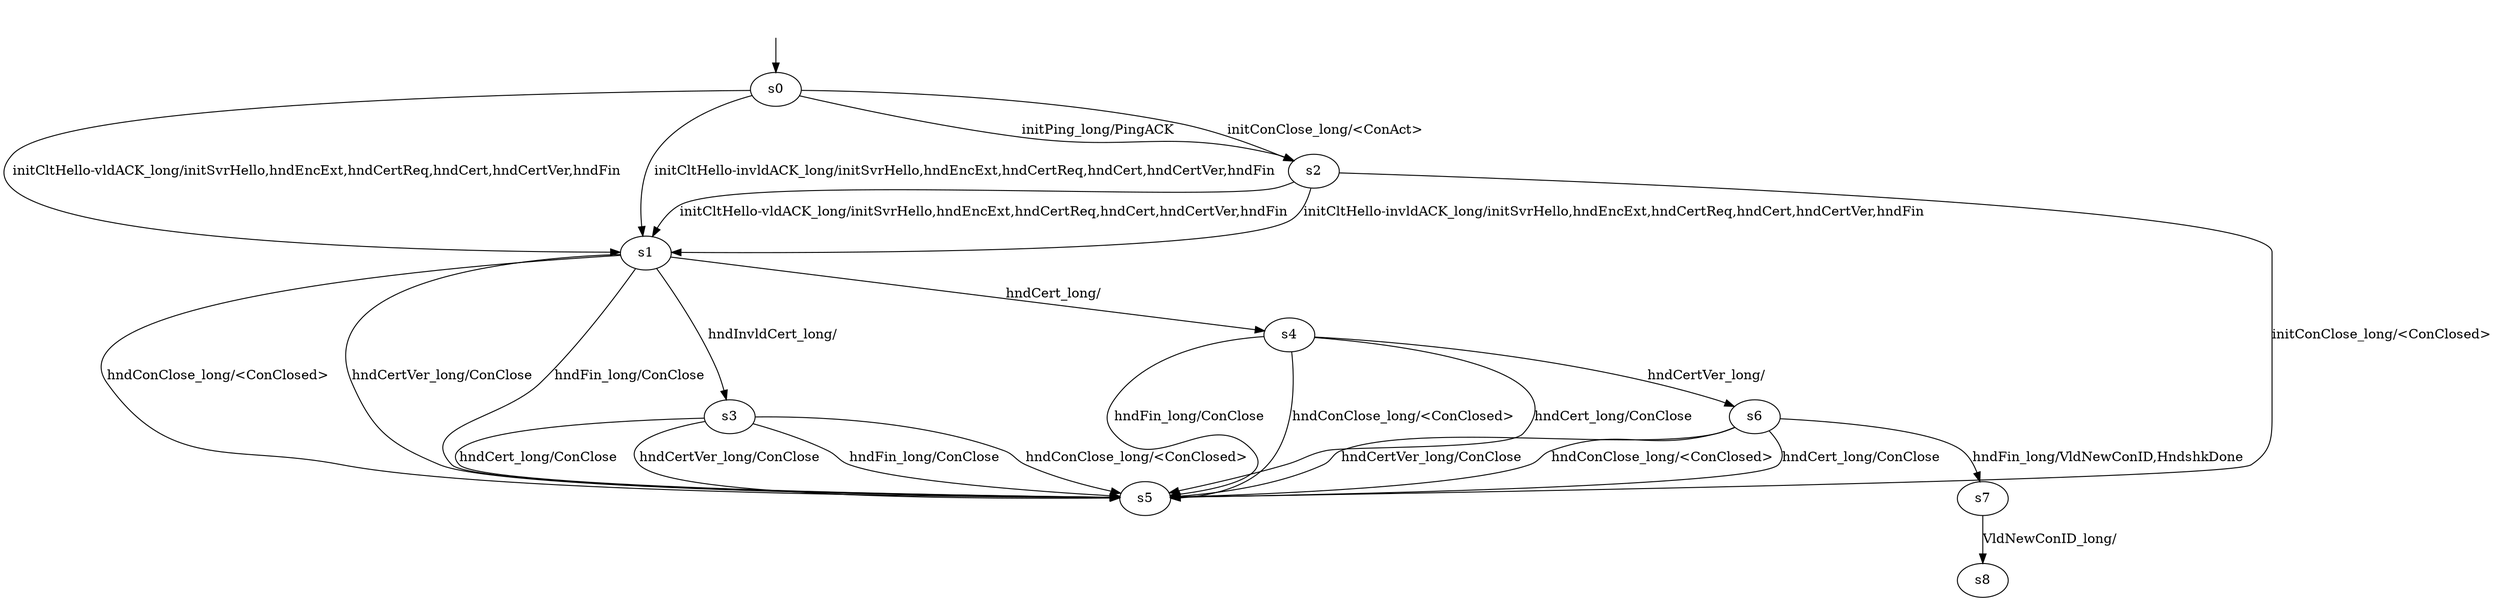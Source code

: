 digraph "picoModels/pico-BWCA-l-0/learnedModel" {
s0 [label=s0];
s1 [label=s1];
s2 [label=s2];
s3 [label=s3];
s4 [label=s4];
s5 [label=s5];
s6 [label=s6];
s7 [label=s7];
s8 [label=s8];
s0 -> s2  [label="initPing_long/PingACK "];
s0 -> s2  [label="initConClose_long/<ConAct> "];
s0 -> s1  [label="initCltHello-vldACK_long/initSvrHello,hndEncExt,hndCertReq,hndCert,hndCertVer,hndFin "];
s0 -> s1  [label="initCltHello-invldACK_long/initSvrHello,hndEncExt,hndCertReq,hndCert,hndCertVer,hndFin "];
s1 -> s5  [label="hndFin_long/ConClose "];
s1 -> s5  [label="hndConClose_long/<ConClosed> "];
s1 -> s4  [label="hndCert_long/ "];
s1 -> s5  [label="hndCertVer_long/ConClose "];
s1 -> s3  [label="hndInvldCert_long/ "];
s2 -> s5  [label="initConClose_long/<ConClosed> "];
s2 -> s1  [label="initCltHello-vldACK_long/initSvrHello,hndEncExt,hndCertReq,hndCert,hndCertVer,hndFin "];
s2 -> s1  [label="initCltHello-invldACK_long/initSvrHello,hndEncExt,hndCertReq,hndCert,hndCertVer,hndFin "];
s3 -> s5  [label="hndFin_long/ConClose "];
s3 -> s5  [label="hndConClose_long/<ConClosed> "];
s3 -> s5  [label="hndCert_long/ConClose "];
s3 -> s5  [label="hndCertVer_long/ConClose "];
s4 -> s5  [label="hndFin_long/ConClose "];
s4 -> s5  [label="hndConClose_long/<ConClosed> "];
s4 -> s5  [label="hndCert_long/ConClose "];
s4 -> s6  [label="hndCertVer_long/ "];
s6 -> s7  [label="hndFin_long/VldNewConID,HndshkDone "];
s6 -> s5  [label="hndConClose_long/<ConClosed> "];
s6 -> s5  [label="hndCert_long/ConClose "];
s6 -> s5  [label="hndCertVer_long/ConClose "];
s7 -> s8  [label="VldNewConID_long/ "];
__start0 [label="", shape=none];
__start0 -> s0  [label=""];
}
